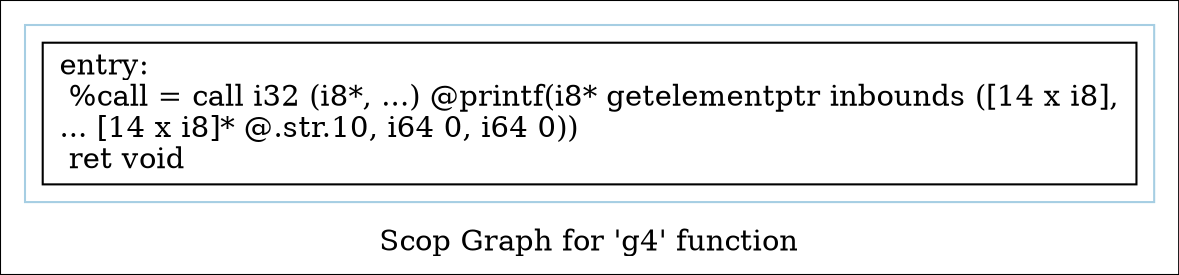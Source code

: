 digraph "Scop Graph for 'g4' function" {
	label="Scop Graph for 'g4' function";

	Node0xaf3c70 [shape=record,label="{entry:\l  %call = call i32 (i8*, ...) @printf(i8* getelementptr inbounds ([14 x i8],\l... [14 x i8]* @.str.10, i64 0, i64 0))\l  ret void\l}"];
	colorscheme = "paired12"
        subgraph cluster_0xb1d9f0 {
          label = "";
          style = solid;
          color = 1
          Node0xaf3c70;
        }
}
